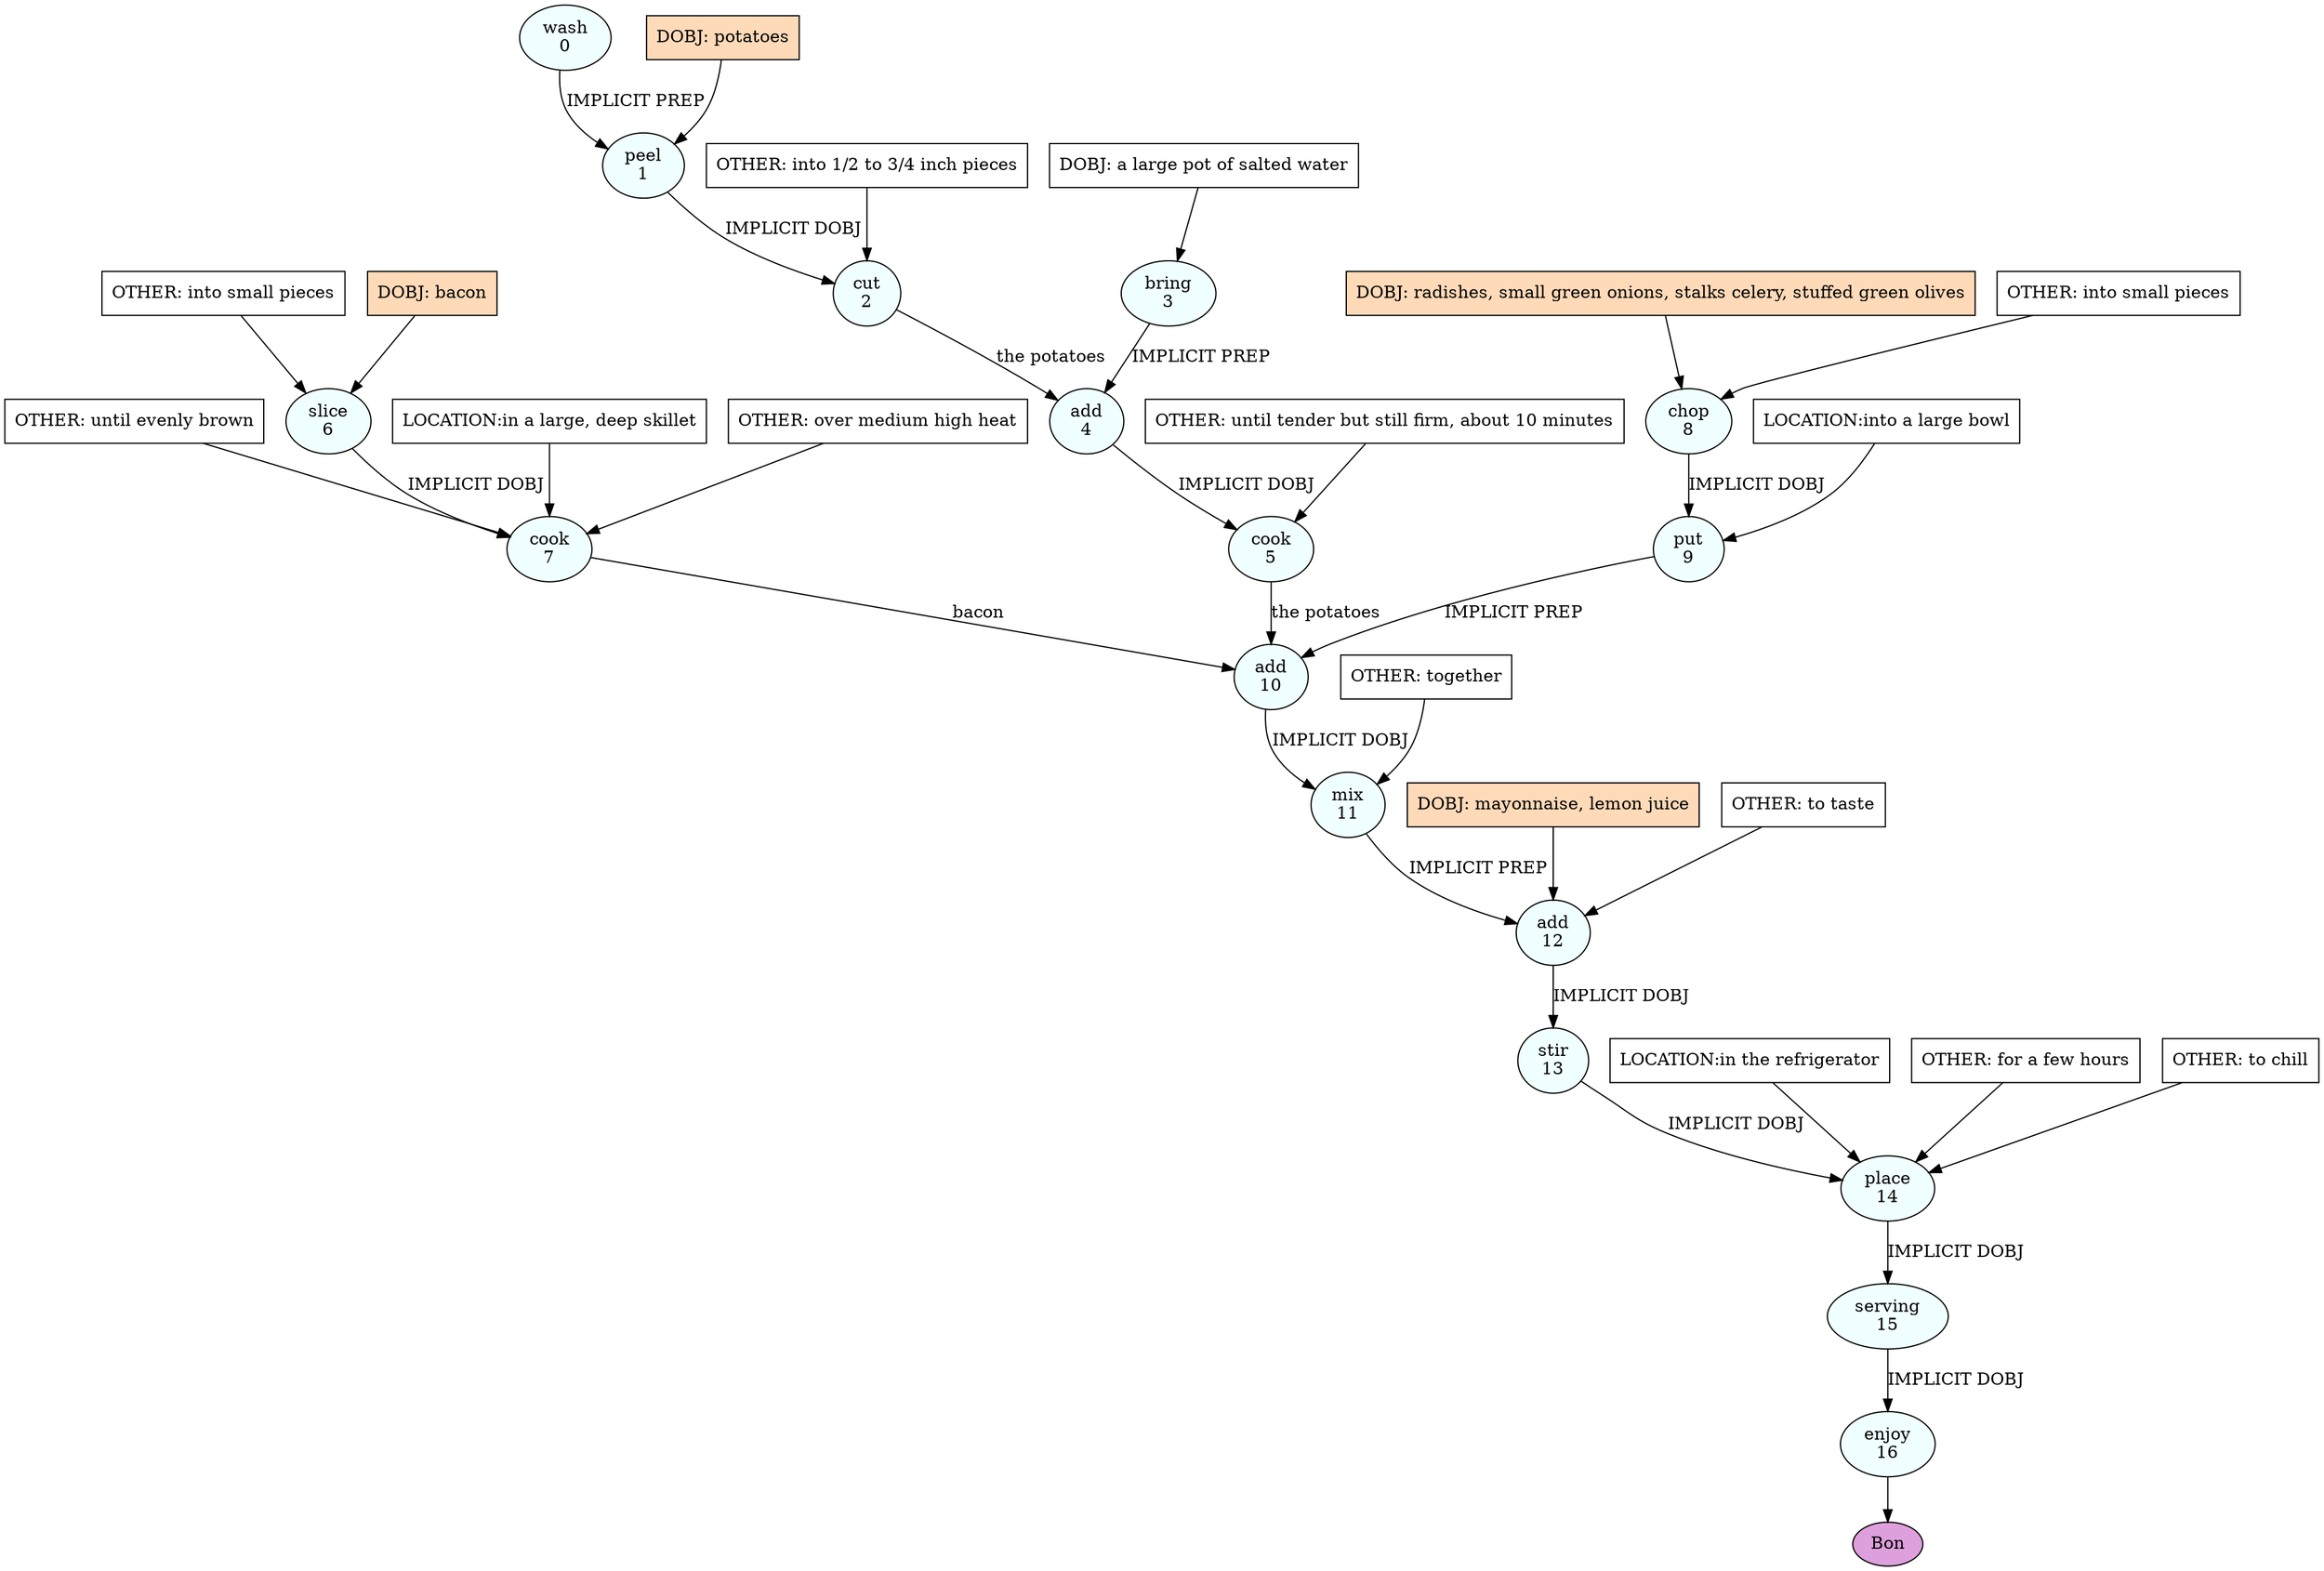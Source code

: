 digraph recipe {
E0[label="wash
0", shape=oval, style=filled, fillcolor=azure]
E1[label="peel
1", shape=oval, style=filled, fillcolor=azure]
E2[label="cut
2", shape=oval, style=filled, fillcolor=azure]
E3[label="bring
3", shape=oval, style=filled, fillcolor=azure]
E4[label="add
4", shape=oval, style=filled, fillcolor=azure]
E5[label="cook
5", shape=oval, style=filled, fillcolor=azure]
E6[label="slice
6", shape=oval, style=filled, fillcolor=azure]
E7[label="cook
7", shape=oval, style=filled, fillcolor=azure]
E8[label="chop
8", shape=oval, style=filled, fillcolor=azure]
E9[label="put
9", shape=oval, style=filled, fillcolor=azure]
E10[label="add
10", shape=oval, style=filled, fillcolor=azure]
E11[label="mix
11", shape=oval, style=filled, fillcolor=azure]
E12[label="add
12", shape=oval, style=filled, fillcolor=azure]
E13[label="stir
13", shape=oval, style=filled, fillcolor=azure]
E14[label="place
14", shape=oval, style=filled, fillcolor=azure]
E15[label="serving
15", shape=oval, style=filled, fillcolor=azure]
E16[label="enjoy
16", shape=oval, style=filled, fillcolor=azure]
D3[label="DOBJ: a large pot of salted water", shape=box, style=filled, fillcolor=white]
D3 -> E3
D6[label="DOBJ: bacon", shape=box, style=filled, fillcolor=peachpuff]
D6 -> E6
O6_0[label="OTHER: into small pieces", shape=box, style=filled, fillcolor=white]
O6_0 -> E6
D8[label="DOBJ: radishes, small green onions, stalks celery, stuffed green olives", shape=box, style=filled, fillcolor=peachpuff]
D8 -> E8
O8_0[label="OTHER: into small pieces", shape=box, style=filled, fillcolor=white]
O8_0 -> E8
D1_ing[label="DOBJ: potatoes", shape=box, style=filled, fillcolor=peachpuff]
D1_ing -> E1
E0 -> E1 [label="IMPLICIT PREP"]
E1 -> E2 [label="IMPLICIT DOBJ"]
O2_0_0[label="OTHER: into 1/2 to 3/4 inch pieces", shape=box, style=filled, fillcolor=white]
O2_0_0 -> E2
E2 -> E4 [label="the potatoes"]
E3 -> E4 [label="IMPLICIT PREP"]
E4 -> E5 [label="IMPLICIT DOBJ"]
O5_0_0[label="OTHER: until tender but still firm, about 10 minutes", shape=box, style=filled, fillcolor=white]
O5_0_0 -> E5
E6 -> E7 [label="IMPLICIT DOBJ"]
P7_0_0[label="LOCATION:in a large, deep skillet", shape=box, style=filled, fillcolor=white]
P7_0_0 -> E7
O7_0_0[label="OTHER: over medium high heat", shape=box, style=filled, fillcolor=white]
O7_0_0 -> E7
O7_1_0[label="OTHER: until evenly brown", shape=box, style=filled, fillcolor=white]
O7_1_0 -> E7
E8 -> E9 [label="IMPLICIT DOBJ"]
P9_0_0[label="LOCATION:into a large bowl", shape=box, style=filled, fillcolor=white]
P9_0_0 -> E9
E5 -> E10 [label="the potatoes"]
E7 -> E10 [label="bacon"]
E9 -> E10 [label="IMPLICIT PREP"]
E10 -> E11 [label="IMPLICIT DOBJ"]
O11_0_0[label="OTHER: together", shape=box, style=filled, fillcolor=white]
O11_0_0 -> E11
D12_ing[label="DOBJ: mayonnaise, lemon juice", shape=box, style=filled, fillcolor=peachpuff]
D12_ing -> E12
E11 -> E12 [label="IMPLICIT PREP"]
O12_0_0[label="OTHER: to taste", shape=box, style=filled, fillcolor=white]
O12_0_0 -> E12
E12 -> E13 [label="IMPLICIT DOBJ"]
E13 -> E14 [label="IMPLICIT DOBJ"]
P14_0_0[label="LOCATION:in the refrigerator", shape=box, style=filled, fillcolor=white]
P14_0_0 -> E14
O14_0_0[label="OTHER: for a few hours", shape=box, style=filled, fillcolor=white]
O14_0_0 -> E14
O14_1_0[label="OTHER: to chill", shape=box, style=filled, fillcolor=white]
O14_1_0 -> E14
E14 -> E15 [label="IMPLICIT DOBJ"]
E15 -> E16 [label="IMPLICIT DOBJ"]
EOR[label="Bon", shape=oval, style=filled, fillcolor=plum]
E16 -> EOR
}
